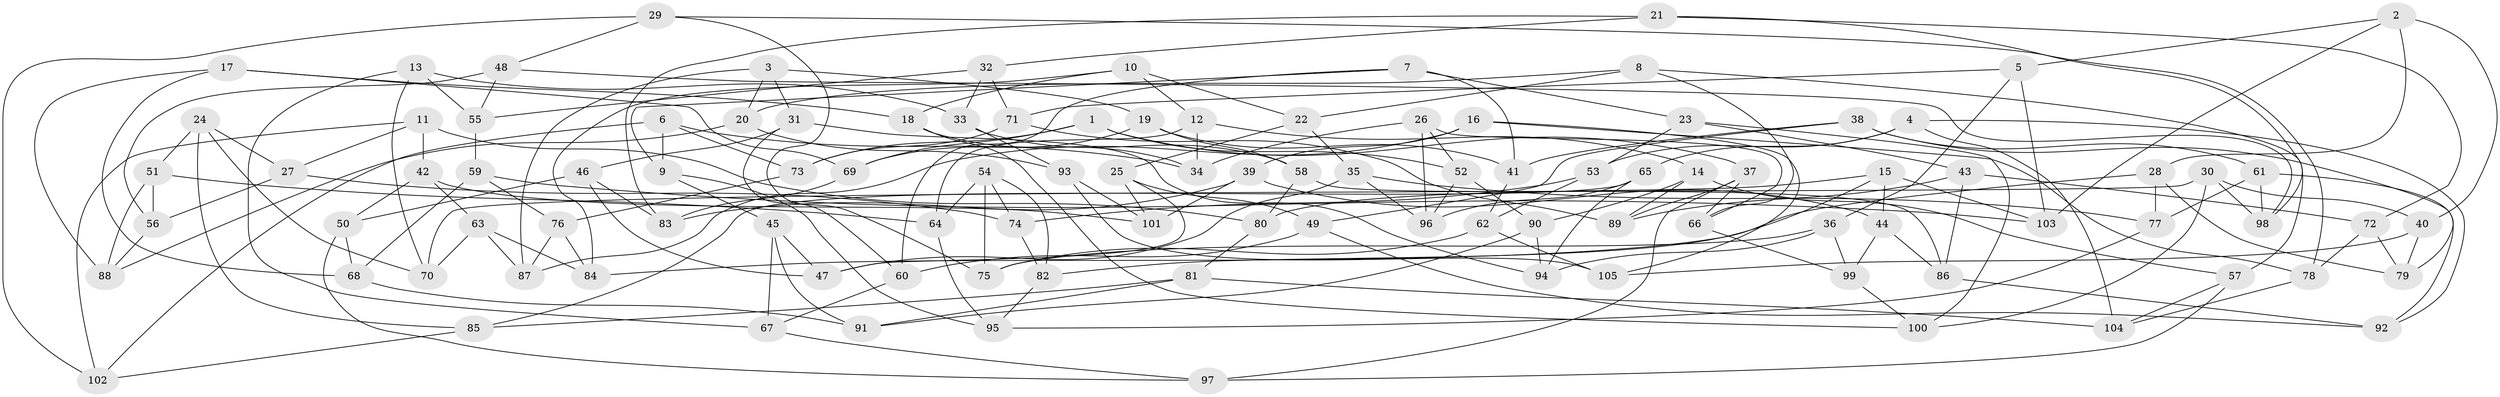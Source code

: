 // Generated by graph-tools (version 1.1) at 2025/57/03/09/25 04:57:24]
// undirected, 105 vertices, 210 edges
graph export_dot {
graph [start="1"]
  node [color=gray90,style=filled];
  1;
  2;
  3;
  4;
  5;
  6;
  7;
  8;
  9;
  10;
  11;
  12;
  13;
  14;
  15;
  16;
  17;
  18;
  19;
  20;
  21;
  22;
  23;
  24;
  25;
  26;
  27;
  28;
  29;
  30;
  31;
  32;
  33;
  34;
  35;
  36;
  37;
  38;
  39;
  40;
  41;
  42;
  43;
  44;
  45;
  46;
  47;
  48;
  49;
  50;
  51;
  52;
  53;
  54;
  55;
  56;
  57;
  58;
  59;
  60;
  61;
  62;
  63;
  64;
  65;
  66;
  67;
  68;
  69;
  70;
  71;
  72;
  73;
  74;
  75;
  76;
  77;
  78;
  79;
  80;
  81;
  82;
  83;
  84;
  85;
  86;
  87;
  88;
  89;
  90;
  91;
  92;
  93;
  94;
  95;
  96;
  97;
  98;
  99;
  100;
  101;
  102;
  103;
  104;
  105;
  1 -- 37;
  1 -- 69;
  1 -- 52;
  1 -- 73;
  2 -- 5;
  2 -- 103;
  2 -- 40;
  2 -- 28;
  3 -- 87;
  3 -- 31;
  3 -- 19;
  3 -- 20;
  4 -- 65;
  4 -- 53;
  4 -- 104;
  4 -- 92;
  5 -- 71;
  5 -- 103;
  5 -- 36;
  6 -- 34;
  6 -- 102;
  6 -- 9;
  6 -- 73;
  7 -- 9;
  7 -- 60;
  7 -- 41;
  7 -- 23;
  8 -- 22;
  8 -- 57;
  8 -- 20;
  8 -- 66;
  9 -- 45;
  9 -- 95;
  10 -- 84;
  10 -- 22;
  10 -- 12;
  10 -- 18;
  11 -- 27;
  11 -- 102;
  11 -- 42;
  11 -- 80;
  12 -- 34;
  12 -- 14;
  12 -- 64;
  13 -- 70;
  13 -- 33;
  13 -- 55;
  13 -- 67;
  14 -- 89;
  14 -- 57;
  14 -- 90;
  15 -- 103;
  15 -- 80;
  15 -- 44;
  15 -- 82;
  16 -- 78;
  16 -- 39;
  16 -- 105;
  16 -- 87;
  17 -- 69;
  17 -- 18;
  17 -- 88;
  17 -- 68;
  18 -- 34;
  18 -- 100;
  19 -- 69;
  19 -- 58;
  19 -- 41;
  20 -- 88;
  20 -- 93;
  21 -- 98;
  21 -- 32;
  21 -- 83;
  21 -- 72;
  22 -- 25;
  22 -- 35;
  23 -- 100;
  23 -- 43;
  23 -- 53;
  24 -- 27;
  24 -- 85;
  24 -- 51;
  24 -- 70;
  25 -- 49;
  25 -- 47;
  25 -- 101;
  26 -- 96;
  26 -- 52;
  26 -- 66;
  26 -- 34;
  27 -- 56;
  27 -- 74;
  28 -- 84;
  28 -- 79;
  28 -- 77;
  29 -- 75;
  29 -- 48;
  29 -- 102;
  29 -- 78;
  30 -- 100;
  30 -- 40;
  30 -- 98;
  30 -- 70;
  31 -- 94;
  31 -- 60;
  31 -- 46;
  32 -- 33;
  32 -- 55;
  32 -- 71;
  33 -- 58;
  33 -- 93;
  35 -- 96;
  35 -- 47;
  35 -- 77;
  36 -- 94;
  36 -- 99;
  36 -- 75;
  37 -- 66;
  37 -- 89;
  37 -- 97;
  38 -- 61;
  38 -- 49;
  38 -- 79;
  38 -- 41;
  39 -- 101;
  39 -- 44;
  39 -- 83;
  40 -- 105;
  40 -- 79;
  41 -- 62;
  42 -- 50;
  42 -- 63;
  42 -- 101;
  43 -- 86;
  43 -- 72;
  43 -- 89;
  44 -- 99;
  44 -- 86;
  45 -- 91;
  45 -- 67;
  45 -- 47;
  46 -- 50;
  46 -- 47;
  46 -- 83;
  48 -- 98;
  48 -- 56;
  48 -- 55;
  49 -- 92;
  49 -- 60;
  50 -- 68;
  50 -- 97;
  51 -- 56;
  51 -- 88;
  51 -- 64;
  52 -- 90;
  52 -- 96;
  53 -- 62;
  53 -- 74;
  54 -- 74;
  54 -- 75;
  54 -- 82;
  54 -- 64;
  55 -- 59;
  56 -- 88;
  57 -- 97;
  57 -- 104;
  58 -- 86;
  58 -- 80;
  59 -- 103;
  59 -- 76;
  59 -- 68;
  60 -- 67;
  61 -- 92;
  61 -- 77;
  61 -- 98;
  62 -- 105;
  62 -- 75;
  63 -- 87;
  63 -- 84;
  63 -- 70;
  64 -- 95;
  65 -- 94;
  65 -- 96;
  65 -- 85;
  66 -- 99;
  67 -- 97;
  68 -- 91;
  69 -- 83;
  71 -- 73;
  71 -- 89;
  72 -- 78;
  72 -- 79;
  73 -- 76;
  74 -- 82;
  76 -- 84;
  76 -- 87;
  77 -- 95;
  78 -- 104;
  80 -- 81;
  81 -- 85;
  81 -- 104;
  81 -- 91;
  82 -- 95;
  85 -- 102;
  86 -- 92;
  90 -- 91;
  90 -- 94;
  93 -- 101;
  93 -- 105;
  99 -- 100;
}
